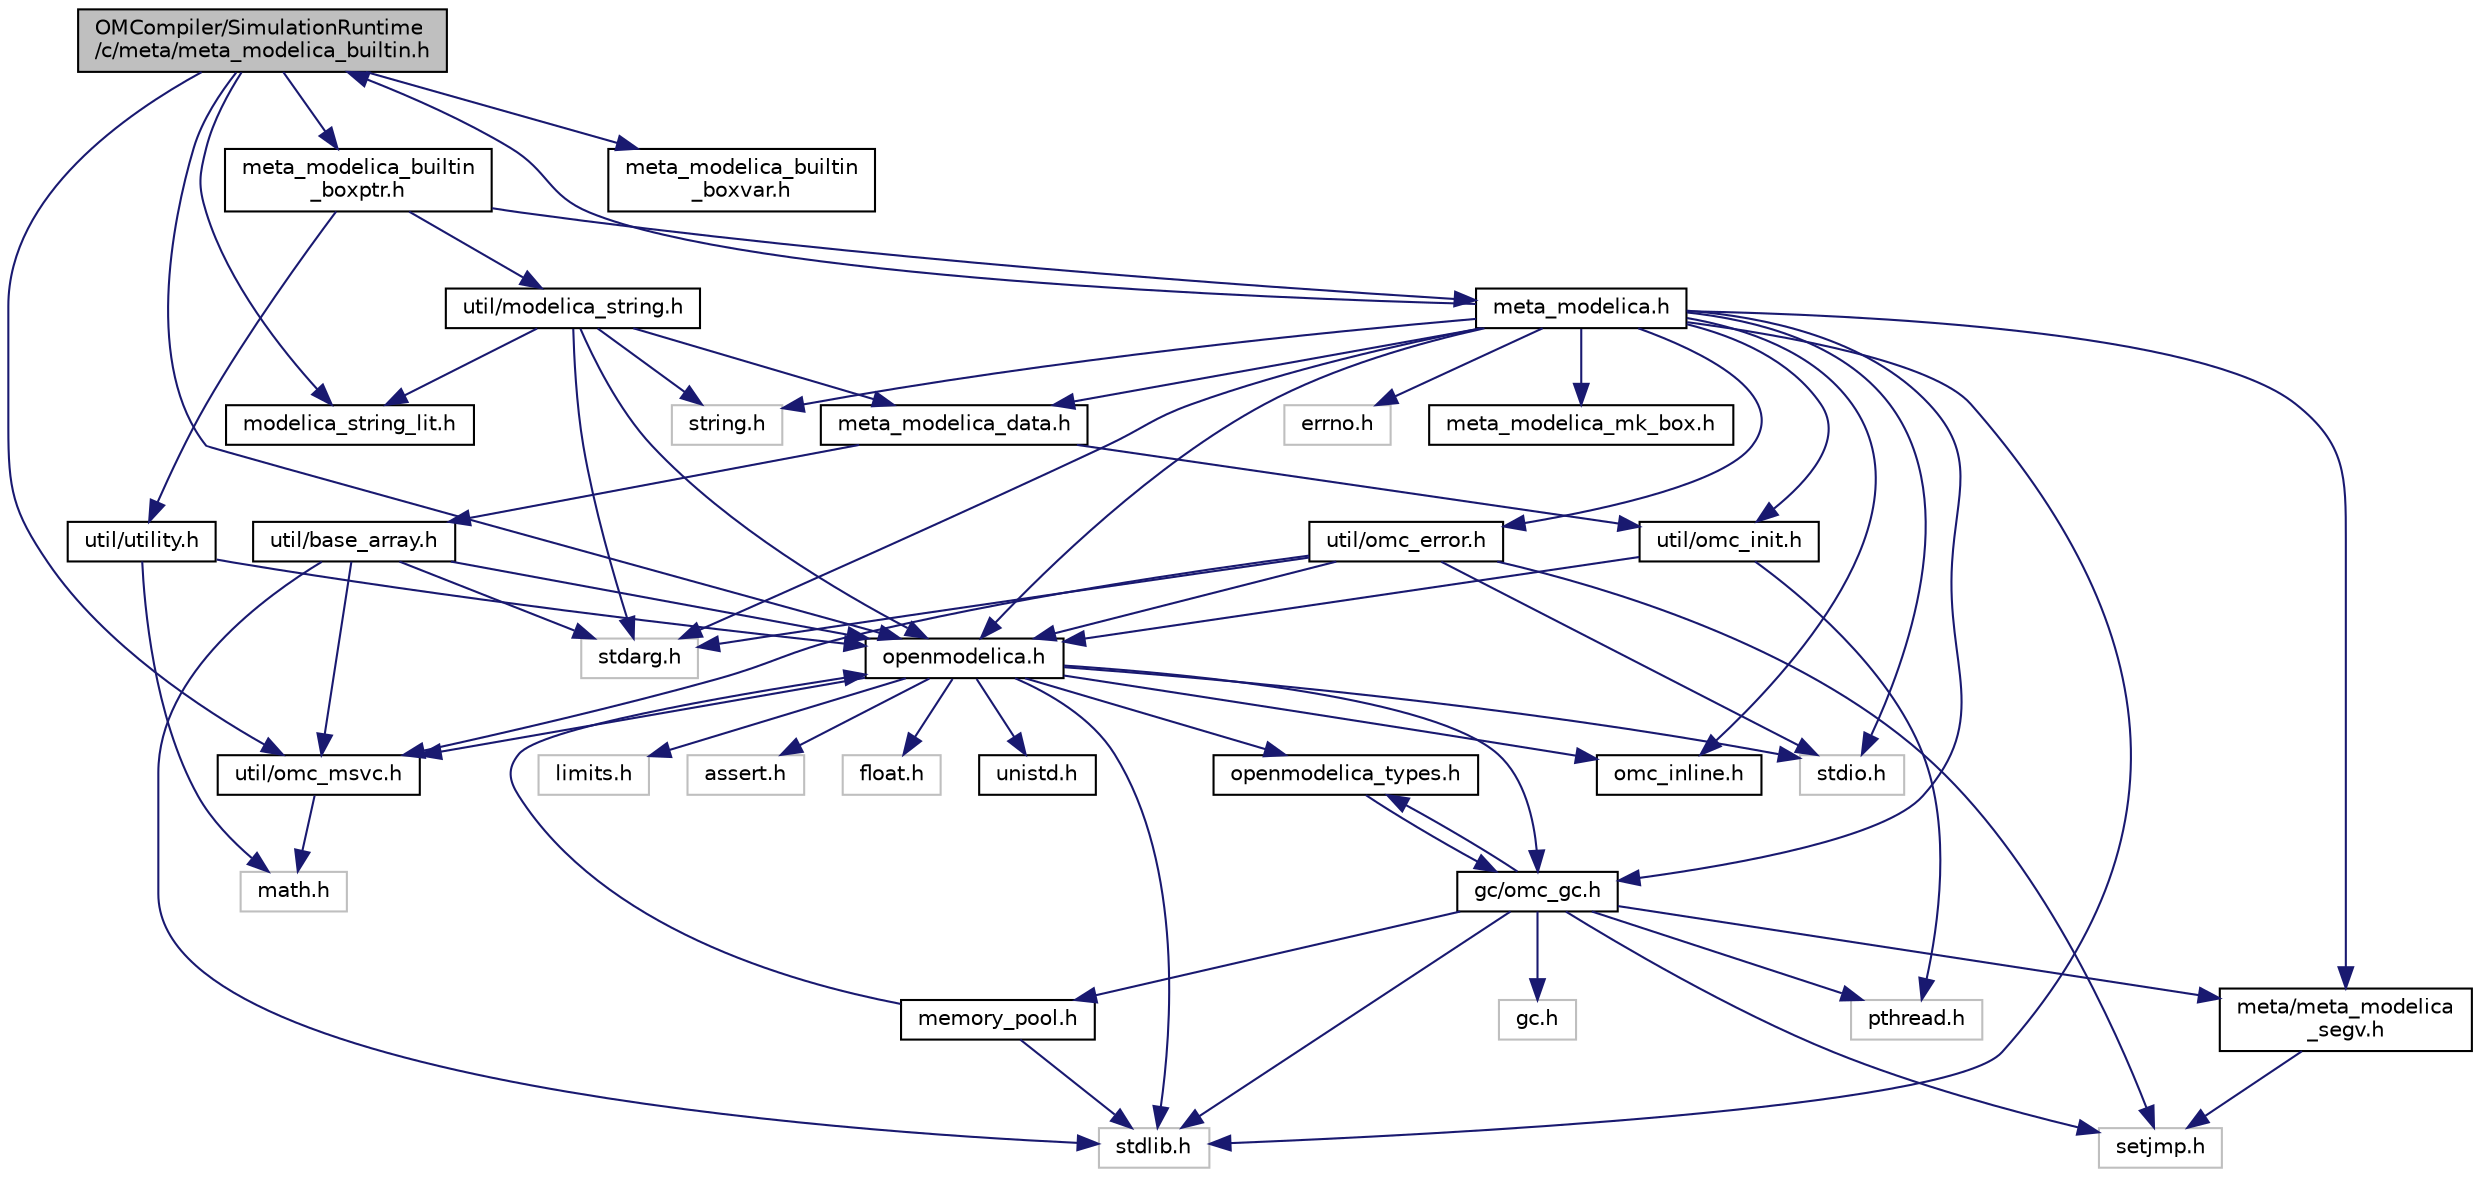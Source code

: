 digraph "OMCompiler/SimulationRuntime/c/meta/meta_modelica_builtin.h"
{
  edge [fontname="Helvetica",fontsize="10",labelfontname="Helvetica",labelfontsize="10"];
  node [fontname="Helvetica",fontsize="10",shape=record];
  Node0 [label="OMCompiler/SimulationRuntime\l/c/meta/meta_modelica_builtin.h",height=0.2,width=0.4,color="black", fillcolor="grey75", style="filled", fontcolor="black"];
  Node0 -> Node1 [color="midnightblue",fontsize="10",style="solid",fontname="Helvetica"];
  Node1 [label="openmodelica.h",height=0.2,width=0.4,color="black", fillcolor="white", style="filled",URL="$d6/dae/openmodelica_8h.html"];
  Node1 -> Node2 [color="midnightblue",fontsize="10",style="solid",fontname="Helvetica"];
  Node2 [label="stdlib.h",height=0.2,width=0.4,color="grey75", fillcolor="white", style="filled"];
  Node1 -> Node3 [color="midnightblue",fontsize="10",style="solid",fontname="Helvetica"];
  Node3 [label="stdio.h",height=0.2,width=0.4,color="grey75", fillcolor="white", style="filled"];
  Node1 -> Node4 [color="midnightblue",fontsize="10",style="solid",fontname="Helvetica"];
  Node4 [label="limits.h",height=0.2,width=0.4,color="grey75", fillcolor="white", style="filled"];
  Node1 -> Node5 [color="midnightblue",fontsize="10",style="solid",fontname="Helvetica"];
  Node5 [label="assert.h",height=0.2,width=0.4,color="grey75", fillcolor="white", style="filled"];
  Node1 -> Node6 [color="midnightblue",fontsize="10",style="solid",fontname="Helvetica"];
  Node6 [label="float.h",height=0.2,width=0.4,color="grey75", fillcolor="white", style="filled"];
  Node1 -> Node7 [color="midnightblue",fontsize="10",style="solid",fontname="Helvetica"];
  Node7 [label="openmodelica_types.h",height=0.2,width=0.4,color="black", fillcolor="white", style="filled",URL="$d4/d7f/openmodelica__types_8h.html"];
  Node7 -> Node8 [color="midnightblue",fontsize="10",style="solid",fontname="Helvetica"];
  Node8 [label="gc/omc_gc.h",height=0.2,width=0.4,color="black", fillcolor="white", style="filled",URL="$d2/d69/omc__gc_8h.html"];
  Node8 -> Node2 [color="midnightblue",fontsize="10",style="solid",fontname="Helvetica"];
  Node8 -> Node9 [color="midnightblue",fontsize="10",style="solid",fontname="Helvetica"];
  Node9 [label="pthread.h",height=0.2,width=0.4,color="grey75", fillcolor="white", style="filled"];
  Node8 -> Node10 [color="midnightblue",fontsize="10",style="solid",fontname="Helvetica"];
  Node10 [label="setjmp.h",height=0.2,width=0.4,color="grey75", fillcolor="white", style="filled"];
  Node8 -> Node11 [color="midnightblue",fontsize="10",style="solid",fontname="Helvetica"];
  Node11 [label="meta/meta_modelica\l_segv.h",height=0.2,width=0.4,color="black", fillcolor="white", style="filled",URL="$d3/dbf/meta__modelica__segv_8h.html"];
  Node11 -> Node10 [color="midnightblue",fontsize="10",style="solid",fontname="Helvetica"];
  Node8 -> Node12 [color="midnightblue",fontsize="10",style="solid",fontname="Helvetica"];
  Node12 [label="gc.h",height=0.2,width=0.4,color="grey75", fillcolor="white", style="filled"];
  Node8 -> Node7 [color="midnightblue",fontsize="10",style="solid",fontname="Helvetica"];
  Node8 -> Node13 [color="midnightblue",fontsize="10",style="solid",fontname="Helvetica"];
  Node13 [label="memory_pool.h",height=0.2,width=0.4,color="black", fillcolor="white", style="filled",URL="$de/d5c/memory__pool_8h.html"];
  Node13 -> Node2 [color="midnightblue",fontsize="10",style="solid",fontname="Helvetica"];
  Node13 -> Node1 [color="midnightblue",fontsize="10",style="solid",fontname="Helvetica"];
  Node1 -> Node14 [color="midnightblue",fontsize="10",style="solid",fontname="Helvetica"];
  Node14 [label="unistd.h",height=0.2,width=0.4,color="black", fillcolor="white", style="filled",URL="$da/d6f/unistd_8h.html"];
  Node1 -> Node15 [color="midnightblue",fontsize="10",style="solid",fontname="Helvetica"];
  Node15 [label="omc_inline.h",height=0.2,width=0.4,color="black", fillcolor="white", style="filled",URL="$df/dcb/omc__inline_8h.html"];
  Node1 -> Node16 [color="midnightblue",fontsize="10",style="solid",fontname="Helvetica"];
  Node16 [label="util/omc_msvc.h",height=0.2,width=0.4,color="black", fillcolor="white", style="filled",URL="$d1/d97/omc__msvc_8h.html"];
  Node16 -> Node17 [color="midnightblue",fontsize="10",style="solid",fontname="Helvetica"];
  Node17 [label="math.h",height=0.2,width=0.4,color="grey75", fillcolor="white", style="filled"];
  Node1 -> Node8 [color="midnightblue",fontsize="10",style="solid",fontname="Helvetica"];
  Node0 -> Node16 [color="midnightblue",fontsize="10",style="solid",fontname="Helvetica"];
  Node0 -> Node18 [color="midnightblue",fontsize="10",style="solid",fontname="Helvetica"];
  Node18 [label="meta_modelica_builtin\l_boxptr.h",height=0.2,width=0.4,color="black", fillcolor="white", style="filled",URL="$d8/d77/meta__modelica__builtin__boxptr_8h.html"];
  Node18 -> Node19 [color="midnightblue",fontsize="10",style="solid",fontname="Helvetica"];
  Node19 [label="util/utility.h",height=0.2,width=0.4,color="black", fillcolor="white", style="filled",URL="$d6/dd3/util_2utility_8h.html"];
  Node19 -> Node1 [color="midnightblue",fontsize="10",style="solid",fontname="Helvetica"];
  Node19 -> Node17 [color="midnightblue",fontsize="10",style="solid",fontname="Helvetica"];
  Node18 -> Node20 [color="midnightblue",fontsize="10",style="solid",fontname="Helvetica"];
  Node20 [label="meta_modelica.h",height=0.2,width=0.4,color="black", fillcolor="white", style="filled",URL="$d2/df1/meta__modelica_8h.html"];
  Node20 -> Node3 [color="midnightblue",fontsize="10",style="solid",fontname="Helvetica"];
  Node20 -> Node2 [color="midnightblue",fontsize="10",style="solid",fontname="Helvetica"];
  Node20 -> Node21 [color="midnightblue",fontsize="10",style="solid",fontname="Helvetica"];
  Node21 [label="stdarg.h",height=0.2,width=0.4,color="grey75", fillcolor="white", style="filled"];
  Node20 -> Node22 [color="midnightblue",fontsize="10",style="solid",fontname="Helvetica"];
  Node22 [label="string.h",height=0.2,width=0.4,color="grey75", fillcolor="white", style="filled"];
  Node20 -> Node23 [color="midnightblue",fontsize="10",style="solid",fontname="Helvetica"];
  Node23 [label="errno.h",height=0.2,width=0.4,color="grey75", fillcolor="white", style="filled"];
  Node20 -> Node8 [color="midnightblue",fontsize="10",style="solid",fontname="Helvetica"];
  Node20 -> Node15 [color="midnightblue",fontsize="10",style="solid",fontname="Helvetica"];
  Node20 -> Node1 [color="midnightblue",fontsize="10",style="solid",fontname="Helvetica"];
  Node20 -> Node24 [color="midnightblue",fontsize="10",style="solid",fontname="Helvetica"];
  Node24 [label="meta_modelica_data.h",height=0.2,width=0.4,color="black", fillcolor="white", style="filled",URL="$dc/df5/meta__modelica__data_8h.html"];
  Node24 -> Node25 [color="midnightblue",fontsize="10",style="solid",fontname="Helvetica"];
  Node25 [label="util/omc_init.h",height=0.2,width=0.4,color="black", fillcolor="white", style="filled",URL="$d5/d50/omc__init_8h.html"];
  Node25 -> Node1 [color="midnightblue",fontsize="10",style="solid",fontname="Helvetica"];
  Node25 -> Node9 [color="midnightblue",fontsize="10",style="solid",fontname="Helvetica"];
  Node24 -> Node26 [color="midnightblue",fontsize="10",style="solid",fontname="Helvetica"];
  Node26 [label="util/base_array.h",height=0.2,width=0.4,color="black", fillcolor="white", style="filled",URL="$da/d8b/base__array_8h.html"];
  Node26 -> Node1 [color="midnightblue",fontsize="10",style="solid",fontname="Helvetica"];
  Node26 -> Node2 [color="midnightblue",fontsize="10",style="solid",fontname="Helvetica"];
  Node26 -> Node21 [color="midnightblue",fontsize="10",style="solid",fontname="Helvetica"];
  Node26 -> Node16 [color="midnightblue",fontsize="10",style="solid",fontname="Helvetica"];
  Node20 -> Node25 [color="midnightblue",fontsize="10",style="solid",fontname="Helvetica"];
  Node20 -> Node27 [color="midnightblue",fontsize="10",style="solid",fontname="Helvetica"];
  Node27 [label="meta_modelica_mk_box.h",height=0.2,width=0.4,color="black", fillcolor="white", style="filled",URL="$dc/dbf/meta__modelica__mk__box_8h.html"];
  Node20 -> Node11 [color="midnightblue",fontsize="10",style="solid",fontname="Helvetica"];
  Node20 -> Node0 [color="midnightblue",fontsize="10",style="solid",fontname="Helvetica"];
  Node20 -> Node28 [color="midnightblue",fontsize="10",style="solid",fontname="Helvetica"];
  Node28 [label="util/omc_error.h",height=0.2,width=0.4,color="black", fillcolor="white", style="filled",URL="$d2/dc8/omc__error_8h.html"];
  Node28 -> Node1 [color="midnightblue",fontsize="10",style="solid",fontname="Helvetica"];
  Node28 -> Node16 [color="midnightblue",fontsize="10",style="solid",fontname="Helvetica"];
  Node28 -> Node10 [color="midnightblue",fontsize="10",style="solid",fontname="Helvetica"];
  Node28 -> Node3 [color="midnightblue",fontsize="10",style="solid",fontname="Helvetica"];
  Node28 -> Node21 [color="midnightblue",fontsize="10",style="solid",fontname="Helvetica"];
  Node18 -> Node29 [color="midnightblue",fontsize="10",style="solid",fontname="Helvetica"];
  Node29 [label="util/modelica_string.h",height=0.2,width=0.4,color="black", fillcolor="white", style="filled",URL="$d3/d37/modelica__string_8h.html"];
  Node29 -> Node22 [color="midnightblue",fontsize="10",style="solid",fontname="Helvetica"];
  Node29 -> Node21 [color="midnightblue",fontsize="10",style="solid",fontname="Helvetica"];
  Node29 -> Node1 [color="midnightblue",fontsize="10",style="solid",fontname="Helvetica"];
  Node29 -> Node24 [color="midnightblue",fontsize="10",style="solid",fontname="Helvetica"];
  Node29 -> Node30 [color="midnightblue",fontsize="10",style="solid",fontname="Helvetica"];
  Node30 [label="modelica_string_lit.h",height=0.2,width=0.4,color="black", fillcolor="white", style="filled",URL="$d3/df3/modelica__string__lit_8h.html"];
  Node0 -> Node30 [color="midnightblue",fontsize="10",style="solid",fontname="Helvetica"];
  Node0 -> Node31 [color="midnightblue",fontsize="10",style="solid",fontname="Helvetica"];
  Node31 [label="meta_modelica_builtin\l_boxvar.h",height=0.2,width=0.4,color="black", fillcolor="white", style="filled",URL="$d7/d07/meta__modelica__builtin__boxvar_8h.html"];
}
